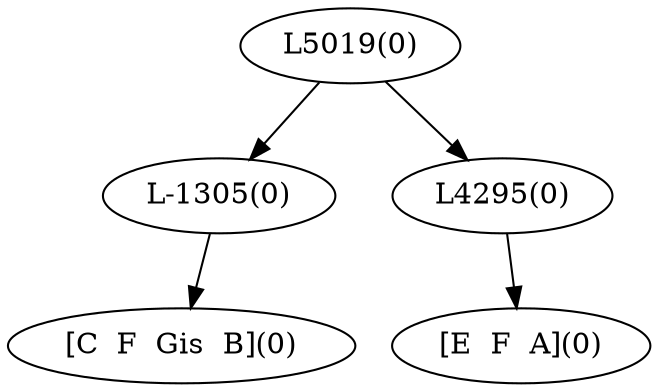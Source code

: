 digraph sample{
"L-1305(0)"->"[C  F  Gis  B](0)"
"L4295(0)"->"[E  F  A](0)"
"L5019(0)"->"L-1305(0)"
"L5019(0)"->"L4295(0)"
{rank = min; "L5019(0)"}
{rank = same; "L-1305(0)"; "L4295(0)";}
{rank = max; "[C  F  Gis  B](0)"; "[E  F  A](0)";}
}